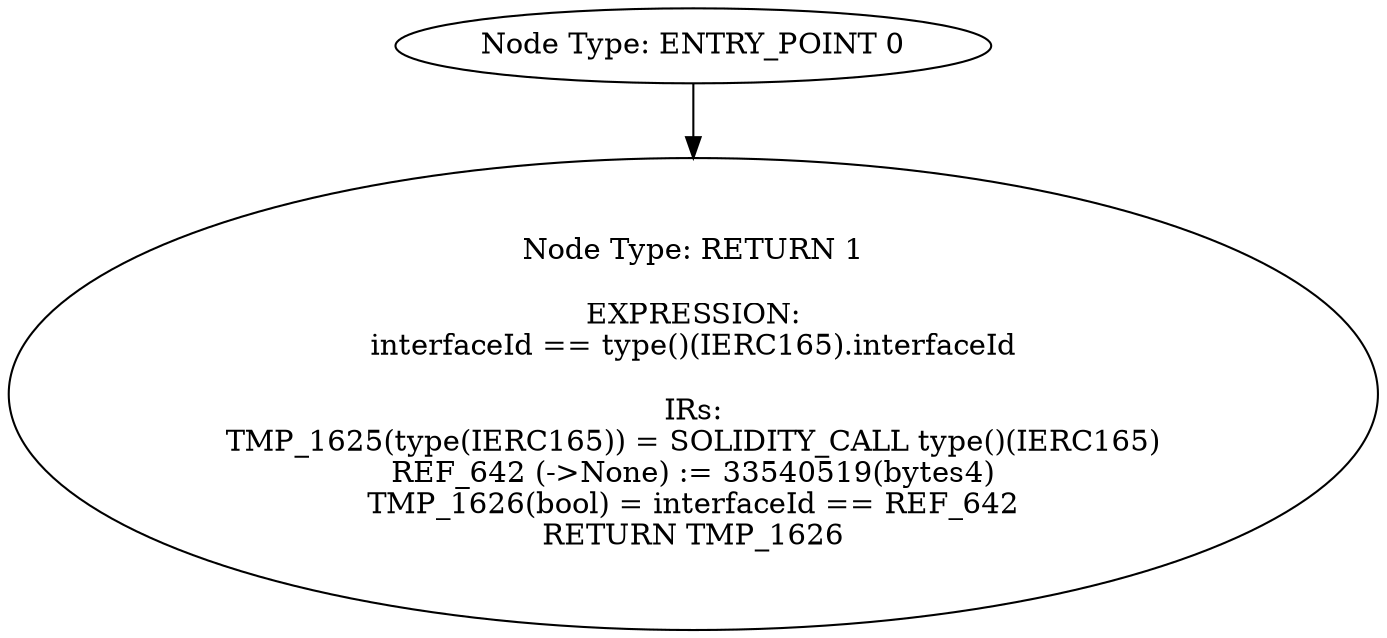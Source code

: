 digraph{
0[label="Node Type: ENTRY_POINT 0
"];
0->1;
1[label="Node Type: RETURN 1

EXPRESSION:
interfaceId == type()(IERC165).interfaceId

IRs:
TMP_1625(type(IERC165)) = SOLIDITY_CALL type()(IERC165)
REF_642 (->None) := 33540519(bytes4)
TMP_1626(bool) = interfaceId == REF_642
RETURN TMP_1626"];
}
